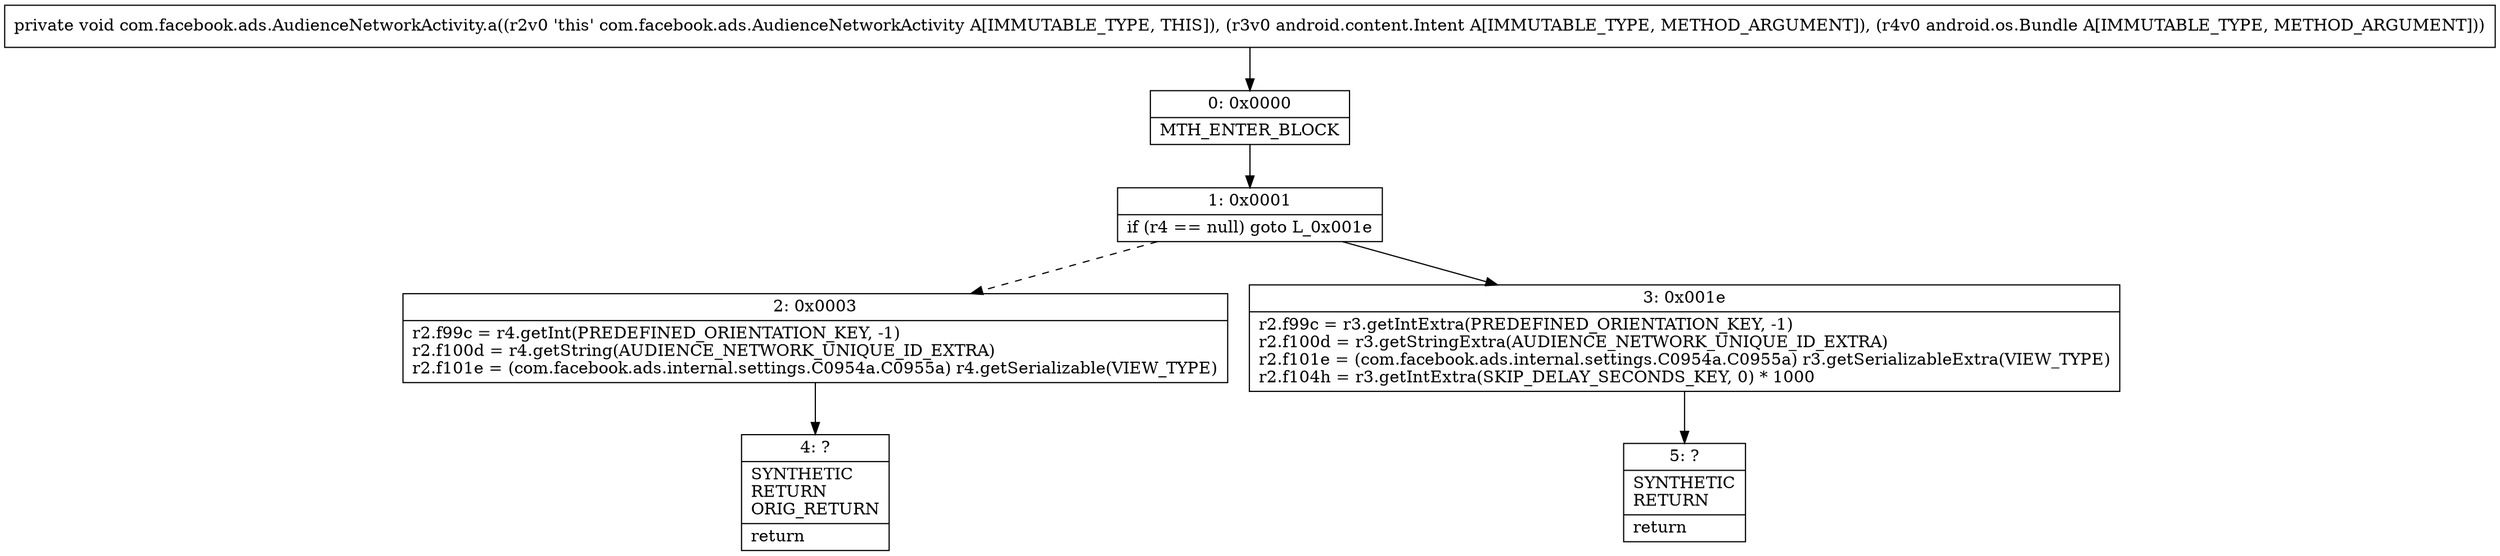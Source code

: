 digraph "CFG forcom.facebook.ads.AudienceNetworkActivity.a(Landroid\/content\/Intent;Landroid\/os\/Bundle;)V" {
Node_0 [shape=record,label="{0\:\ 0x0000|MTH_ENTER_BLOCK\l}"];
Node_1 [shape=record,label="{1\:\ 0x0001|if (r4 == null) goto L_0x001e\l}"];
Node_2 [shape=record,label="{2\:\ 0x0003|r2.f99c = r4.getInt(PREDEFINED_ORIENTATION_KEY, \-1)\lr2.f100d = r4.getString(AUDIENCE_NETWORK_UNIQUE_ID_EXTRA)\lr2.f101e = (com.facebook.ads.internal.settings.C0954a.C0955a) r4.getSerializable(VIEW_TYPE)\l}"];
Node_3 [shape=record,label="{3\:\ 0x001e|r2.f99c = r3.getIntExtra(PREDEFINED_ORIENTATION_KEY, \-1)\lr2.f100d = r3.getStringExtra(AUDIENCE_NETWORK_UNIQUE_ID_EXTRA)\lr2.f101e = (com.facebook.ads.internal.settings.C0954a.C0955a) r3.getSerializableExtra(VIEW_TYPE)\lr2.f104h = r3.getIntExtra(SKIP_DELAY_SECONDS_KEY, 0) * 1000\l}"];
Node_4 [shape=record,label="{4\:\ ?|SYNTHETIC\lRETURN\lORIG_RETURN\l|return\l}"];
Node_5 [shape=record,label="{5\:\ ?|SYNTHETIC\lRETURN\l|return\l}"];
MethodNode[shape=record,label="{private void com.facebook.ads.AudienceNetworkActivity.a((r2v0 'this' com.facebook.ads.AudienceNetworkActivity A[IMMUTABLE_TYPE, THIS]), (r3v0 android.content.Intent A[IMMUTABLE_TYPE, METHOD_ARGUMENT]), (r4v0 android.os.Bundle A[IMMUTABLE_TYPE, METHOD_ARGUMENT])) }"];
MethodNode -> Node_0;
Node_0 -> Node_1;
Node_1 -> Node_2[style=dashed];
Node_1 -> Node_3;
Node_2 -> Node_4;
Node_3 -> Node_5;
}

